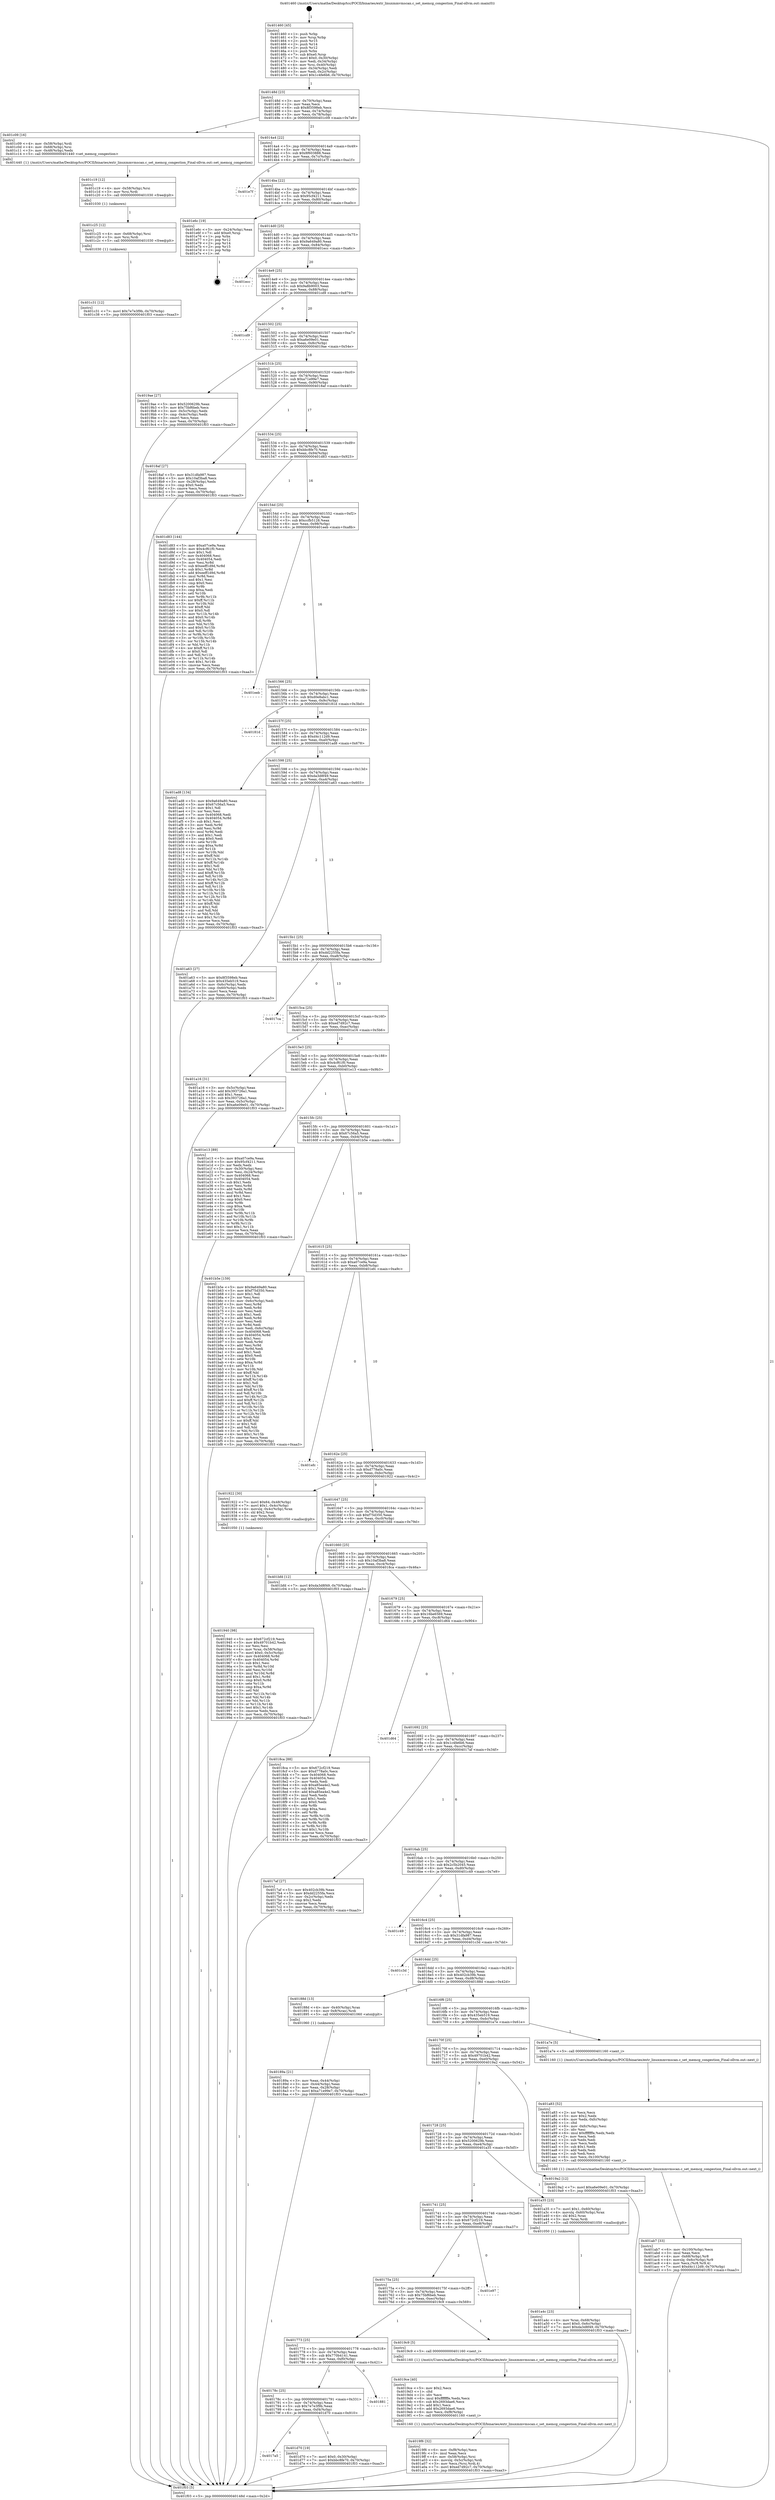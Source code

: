 digraph "0x401460" {
  label = "0x401460 (/mnt/c/Users/mathe/Desktop/tcc/POCII/binaries/extr_linuxmmvmscan.c_set_memcg_congestion_Final-ollvm.out::main(0))"
  labelloc = "t"
  node[shape=record]

  Entry [label="",width=0.3,height=0.3,shape=circle,fillcolor=black,style=filled]
  "0x40148d" [label="{
     0x40148d [23]\l
     | [instrs]\l
     &nbsp;&nbsp;0x40148d \<+3\>: mov -0x70(%rbp),%eax\l
     &nbsp;&nbsp;0x401490 \<+2\>: mov %eax,%ecx\l
     &nbsp;&nbsp;0x401492 \<+6\>: sub $0x8f3598eb,%ecx\l
     &nbsp;&nbsp;0x401498 \<+3\>: mov %eax,-0x74(%rbp)\l
     &nbsp;&nbsp;0x40149b \<+3\>: mov %ecx,-0x78(%rbp)\l
     &nbsp;&nbsp;0x40149e \<+6\>: je 0000000000401c09 \<main+0x7a9\>\l
  }"]
  "0x401c09" [label="{
     0x401c09 [16]\l
     | [instrs]\l
     &nbsp;&nbsp;0x401c09 \<+4\>: mov -0x58(%rbp),%rdi\l
     &nbsp;&nbsp;0x401c0d \<+4\>: mov -0x68(%rbp),%rsi\l
     &nbsp;&nbsp;0x401c11 \<+3\>: mov -0x48(%rbp),%edx\l
     &nbsp;&nbsp;0x401c14 \<+5\>: call 0000000000401440 \<set_memcg_congestion\>\l
     | [calls]\l
     &nbsp;&nbsp;0x401440 \{1\} (/mnt/c/Users/mathe/Desktop/tcc/POCII/binaries/extr_linuxmmvmscan.c_set_memcg_congestion_Final-ollvm.out::set_memcg_congestion)\l
  }"]
  "0x4014a4" [label="{
     0x4014a4 [22]\l
     | [instrs]\l
     &nbsp;&nbsp;0x4014a4 \<+5\>: jmp 00000000004014a9 \<main+0x49\>\l
     &nbsp;&nbsp;0x4014a9 \<+3\>: mov -0x74(%rbp),%eax\l
     &nbsp;&nbsp;0x4014ac \<+5\>: sub $0x8f603888,%eax\l
     &nbsp;&nbsp;0x4014b1 \<+3\>: mov %eax,-0x7c(%rbp)\l
     &nbsp;&nbsp;0x4014b4 \<+6\>: je 0000000000401e7f \<main+0xa1f\>\l
  }"]
  Exit [label="",width=0.3,height=0.3,shape=circle,fillcolor=black,style=filled,peripheries=2]
  "0x401e7f" [label="{
     0x401e7f\l
  }", style=dashed]
  "0x4014ba" [label="{
     0x4014ba [22]\l
     | [instrs]\l
     &nbsp;&nbsp;0x4014ba \<+5\>: jmp 00000000004014bf \<main+0x5f\>\l
     &nbsp;&nbsp;0x4014bf \<+3\>: mov -0x74(%rbp),%eax\l
     &nbsp;&nbsp;0x4014c2 \<+5\>: sub $0x95cf4211,%eax\l
     &nbsp;&nbsp;0x4014c7 \<+3\>: mov %eax,-0x80(%rbp)\l
     &nbsp;&nbsp;0x4014ca \<+6\>: je 0000000000401e6c \<main+0xa0c\>\l
  }"]
  "0x4017a5" [label="{
     0x4017a5\l
  }", style=dashed]
  "0x401e6c" [label="{
     0x401e6c [19]\l
     | [instrs]\l
     &nbsp;&nbsp;0x401e6c \<+3\>: mov -0x24(%rbp),%eax\l
     &nbsp;&nbsp;0x401e6f \<+7\>: add $0xe0,%rsp\l
     &nbsp;&nbsp;0x401e76 \<+1\>: pop %rbx\l
     &nbsp;&nbsp;0x401e77 \<+2\>: pop %r12\l
     &nbsp;&nbsp;0x401e79 \<+2\>: pop %r14\l
     &nbsp;&nbsp;0x401e7b \<+2\>: pop %r15\l
     &nbsp;&nbsp;0x401e7d \<+1\>: pop %rbp\l
     &nbsp;&nbsp;0x401e7e \<+1\>: ret\l
  }"]
  "0x4014d0" [label="{
     0x4014d0 [25]\l
     | [instrs]\l
     &nbsp;&nbsp;0x4014d0 \<+5\>: jmp 00000000004014d5 \<main+0x75\>\l
     &nbsp;&nbsp;0x4014d5 \<+3\>: mov -0x74(%rbp),%eax\l
     &nbsp;&nbsp;0x4014d8 \<+5\>: sub $0x9a649a80,%eax\l
     &nbsp;&nbsp;0x4014dd \<+6\>: mov %eax,-0x84(%rbp)\l
     &nbsp;&nbsp;0x4014e3 \<+6\>: je 0000000000401ecc \<main+0xa6c\>\l
  }"]
  "0x401d70" [label="{
     0x401d70 [19]\l
     | [instrs]\l
     &nbsp;&nbsp;0x401d70 \<+7\>: movl $0x0,-0x30(%rbp)\l
     &nbsp;&nbsp;0x401d77 \<+7\>: movl $0xbbc8fe70,-0x70(%rbp)\l
     &nbsp;&nbsp;0x401d7e \<+5\>: jmp 0000000000401f03 \<main+0xaa3\>\l
  }"]
  "0x401ecc" [label="{
     0x401ecc\l
  }", style=dashed]
  "0x4014e9" [label="{
     0x4014e9 [25]\l
     | [instrs]\l
     &nbsp;&nbsp;0x4014e9 \<+5\>: jmp 00000000004014ee \<main+0x8e\>\l
     &nbsp;&nbsp;0x4014ee \<+3\>: mov -0x74(%rbp),%eax\l
     &nbsp;&nbsp;0x4014f1 \<+5\>: sub $0x9a8b9003,%eax\l
     &nbsp;&nbsp;0x4014f6 \<+6\>: mov %eax,-0x88(%rbp)\l
     &nbsp;&nbsp;0x4014fc \<+6\>: je 0000000000401cd9 \<main+0x879\>\l
  }"]
  "0x40178c" [label="{
     0x40178c [25]\l
     | [instrs]\l
     &nbsp;&nbsp;0x40178c \<+5\>: jmp 0000000000401791 \<main+0x331\>\l
     &nbsp;&nbsp;0x401791 \<+3\>: mov -0x74(%rbp),%eax\l
     &nbsp;&nbsp;0x401794 \<+5\>: sub $0x7e7e3f9b,%eax\l
     &nbsp;&nbsp;0x401799 \<+6\>: mov %eax,-0xf4(%rbp)\l
     &nbsp;&nbsp;0x40179f \<+6\>: je 0000000000401d70 \<main+0x910\>\l
  }"]
  "0x401cd9" [label="{
     0x401cd9\l
  }", style=dashed]
  "0x401502" [label="{
     0x401502 [25]\l
     | [instrs]\l
     &nbsp;&nbsp;0x401502 \<+5\>: jmp 0000000000401507 \<main+0xa7\>\l
     &nbsp;&nbsp;0x401507 \<+3\>: mov -0x74(%rbp),%eax\l
     &nbsp;&nbsp;0x40150a \<+5\>: sub $0xa6e09e01,%eax\l
     &nbsp;&nbsp;0x40150f \<+6\>: mov %eax,-0x8c(%rbp)\l
     &nbsp;&nbsp;0x401515 \<+6\>: je 00000000004019ae \<main+0x54e\>\l
  }"]
  "0x401881" [label="{
     0x401881\l
  }", style=dashed]
  "0x4019ae" [label="{
     0x4019ae [27]\l
     | [instrs]\l
     &nbsp;&nbsp;0x4019ae \<+5\>: mov $0x5200629b,%eax\l
     &nbsp;&nbsp;0x4019b3 \<+5\>: mov $0x75bf6beb,%ecx\l
     &nbsp;&nbsp;0x4019b8 \<+3\>: mov -0x5c(%rbp),%edx\l
     &nbsp;&nbsp;0x4019bb \<+3\>: cmp -0x4c(%rbp),%edx\l
     &nbsp;&nbsp;0x4019be \<+3\>: cmovl %ecx,%eax\l
     &nbsp;&nbsp;0x4019c1 \<+3\>: mov %eax,-0x70(%rbp)\l
     &nbsp;&nbsp;0x4019c4 \<+5\>: jmp 0000000000401f03 \<main+0xaa3\>\l
  }"]
  "0x40151b" [label="{
     0x40151b [25]\l
     | [instrs]\l
     &nbsp;&nbsp;0x40151b \<+5\>: jmp 0000000000401520 \<main+0xc0\>\l
     &nbsp;&nbsp;0x401520 \<+3\>: mov -0x74(%rbp),%eax\l
     &nbsp;&nbsp;0x401523 \<+5\>: sub $0xa71e99e7,%eax\l
     &nbsp;&nbsp;0x401528 \<+6\>: mov %eax,-0x90(%rbp)\l
     &nbsp;&nbsp;0x40152e \<+6\>: je 00000000004018af \<main+0x44f\>\l
  }"]
  "0x401c31" [label="{
     0x401c31 [12]\l
     | [instrs]\l
     &nbsp;&nbsp;0x401c31 \<+7\>: movl $0x7e7e3f9b,-0x70(%rbp)\l
     &nbsp;&nbsp;0x401c38 \<+5\>: jmp 0000000000401f03 \<main+0xaa3\>\l
  }"]
  "0x4018af" [label="{
     0x4018af [27]\l
     | [instrs]\l
     &nbsp;&nbsp;0x4018af \<+5\>: mov $0x31dfa987,%eax\l
     &nbsp;&nbsp;0x4018b4 \<+5\>: mov $0x10af3ba8,%ecx\l
     &nbsp;&nbsp;0x4018b9 \<+3\>: mov -0x28(%rbp),%edx\l
     &nbsp;&nbsp;0x4018bc \<+3\>: cmp $0x0,%edx\l
     &nbsp;&nbsp;0x4018bf \<+3\>: cmove %ecx,%eax\l
     &nbsp;&nbsp;0x4018c2 \<+3\>: mov %eax,-0x70(%rbp)\l
     &nbsp;&nbsp;0x4018c5 \<+5\>: jmp 0000000000401f03 \<main+0xaa3\>\l
  }"]
  "0x401534" [label="{
     0x401534 [25]\l
     | [instrs]\l
     &nbsp;&nbsp;0x401534 \<+5\>: jmp 0000000000401539 \<main+0xd9\>\l
     &nbsp;&nbsp;0x401539 \<+3\>: mov -0x74(%rbp),%eax\l
     &nbsp;&nbsp;0x40153c \<+5\>: sub $0xbbc8fe70,%eax\l
     &nbsp;&nbsp;0x401541 \<+6\>: mov %eax,-0x94(%rbp)\l
     &nbsp;&nbsp;0x401547 \<+6\>: je 0000000000401d83 \<main+0x923\>\l
  }"]
  "0x401c25" [label="{
     0x401c25 [12]\l
     | [instrs]\l
     &nbsp;&nbsp;0x401c25 \<+4\>: mov -0x68(%rbp),%rsi\l
     &nbsp;&nbsp;0x401c29 \<+3\>: mov %rsi,%rdi\l
     &nbsp;&nbsp;0x401c2c \<+5\>: call 0000000000401030 \<free@plt\>\l
     | [calls]\l
     &nbsp;&nbsp;0x401030 \{1\} (unknown)\l
  }"]
  "0x401d83" [label="{
     0x401d83 [144]\l
     | [instrs]\l
     &nbsp;&nbsp;0x401d83 \<+5\>: mov $0xa07ce9a,%eax\l
     &nbsp;&nbsp;0x401d88 \<+5\>: mov $0x4cf61f0,%ecx\l
     &nbsp;&nbsp;0x401d8d \<+2\>: mov $0x1,%dl\l
     &nbsp;&nbsp;0x401d8f \<+7\>: mov 0x404068,%esi\l
     &nbsp;&nbsp;0x401d96 \<+7\>: mov 0x404054,%edi\l
     &nbsp;&nbsp;0x401d9d \<+3\>: mov %esi,%r8d\l
     &nbsp;&nbsp;0x401da0 \<+7\>: sub $0xeeff1d9d,%r8d\l
     &nbsp;&nbsp;0x401da7 \<+4\>: sub $0x1,%r8d\l
     &nbsp;&nbsp;0x401dab \<+7\>: add $0xeeff1d9d,%r8d\l
     &nbsp;&nbsp;0x401db2 \<+4\>: imul %r8d,%esi\l
     &nbsp;&nbsp;0x401db6 \<+3\>: and $0x1,%esi\l
     &nbsp;&nbsp;0x401db9 \<+3\>: cmp $0x0,%esi\l
     &nbsp;&nbsp;0x401dbc \<+4\>: sete %r9b\l
     &nbsp;&nbsp;0x401dc0 \<+3\>: cmp $0xa,%edi\l
     &nbsp;&nbsp;0x401dc3 \<+4\>: setl %r10b\l
     &nbsp;&nbsp;0x401dc7 \<+3\>: mov %r9b,%r11b\l
     &nbsp;&nbsp;0x401dca \<+4\>: xor $0xff,%r11b\l
     &nbsp;&nbsp;0x401dce \<+3\>: mov %r10b,%bl\l
     &nbsp;&nbsp;0x401dd1 \<+3\>: xor $0xff,%bl\l
     &nbsp;&nbsp;0x401dd4 \<+3\>: xor $0x0,%dl\l
     &nbsp;&nbsp;0x401dd7 \<+3\>: mov %r11b,%r14b\l
     &nbsp;&nbsp;0x401dda \<+4\>: and $0x0,%r14b\l
     &nbsp;&nbsp;0x401dde \<+3\>: and %dl,%r9b\l
     &nbsp;&nbsp;0x401de1 \<+3\>: mov %bl,%r15b\l
     &nbsp;&nbsp;0x401de4 \<+4\>: and $0x0,%r15b\l
     &nbsp;&nbsp;0x401de8 \<+3\>: and %dl,%r10b\l
     &nbsp;&nbsp;0x401deb \<+3\>: or %r9b,%r14b\l
     &nbsp;&nbsp;0x401dee \<+3\>: or %r10b,%r15b\l
     &nbsp;&nbsp;0x401df1 \<+3\>: xor %r15b,%r14b\l
     &nbsp;&nbsp;0x401df4 \<+3\>: or %bl,%r11b\l
     &nbsp;&nbsp;0x401df7 \<+4\>: xor $0xff,%r11b\l
     &nbsp;&nbsp;0x401dfb \<+3\>: or $0x0,%dl\l
     &nbsp;&nbsp;0x401dfe \<+3\>: and %dl,%r11b\l
     &nbsp;&nbsp;0x401e01 \<+3\>: or %r11b,%r14b\l
     &nbsp;&nbsp;0x401e04 \<+4\>: test $0x1,%r14b\l
     &nbsp;&nbsp;0x401e08 \<+3\>: cmovne %ecx,%eax\l
     &nbsp;&nbsp;0x401e0b \<+3\>: mov %eax,-0x70(%rbp)\l
     &nbsp;&nbsp;0x401e0e \<+5\>: jmp 0000000000401f03 \<main+0xaa3\>\l
  }"]
  "0x40154d" [label="{
     0x40154d [25]\l
     | [instrs]\l
     &nbsp;&nbsp;0x40154d \<+5\>: jmp 0000000000401552 \<main+0xf2\>\l
     &nbsp;&nbsp;0x401552 \<+3\>: mov -0x74(%rbp),%eax\l
     &nbsp;&nbsp;0x401555 \<+5\>: sub $0xccfb5128,%eax\l
     &nbsp;&nbsp;0x40155a \<+6\>: mov %eax,-0x98(%rbp)\l
     &nbsp;&nbsp;0x401560 \<+6\>: je 0000000000401eeb \<main+0xa8b\>\l
  }"]
  "0x401c19" [label="{
     0x401c19 [12]\l
     | [instrs]\l
     &nbsp;&nbsp;0x401c19 \<+4\>: mov -0x58(%rbp),%rsi\l
     &nbsp;&nbsp;0x401c1d \<+3\>: mov %rsi,%rdi\l
     &nbsp;&nbsp;0x401c20 \<+5\>: call 0000000000401030 \<free@plt\>\l
     | [calls]\l
     &nbsp;&nbsp;0x401030 \{1\} (unknown)\l
  }"]
  "0x401eeb" [label="{
     0x401eeb\l
  }", style=dashed]
  "0x401566" [label="{
     0x401566 [25]\l
     | [instrs]\l
     &nbsp;&nbsp;0x401566 \<+5\>: jmp 000000000040156b \<main+0x10b\>\l
     &nbsp;&nbsp;0x40156b \<+3\>: mov -0x74(%rbp),%eax\l
     &nbsp;&nbsp;0x40156e \<+5\>: sub $0xd0e8abc1,%eax\l
     &nbsp;&nbsp;0x401573 \<+6\>: mov %eax,-0x9c(%rbp)\l
     &nbsp;&nbsp;0x401579 \<+6\>: je 000000000040181d \<main+0x3bd\>\l
  }"]
  "0x401ab7" [label="{
     0x401ab7 [33]\l
     | [instrs]\l
     &nbsp;&nbsp;0x401ab7 \<+6\>: mov -0x100(%rbp),%ecx\l
     &nbsp;&nbsp;0x401abd \<+3\>: imul %eax,%ecx\l
     &nbsp;&nbsp;0x401ac0 \<+4\>: mov -0x68(%rbp),%r8\l
     &nbsp;&nbsp;0x401ac4 \<+4\>: movslq -0x6c(%rbp),%r9\l
     &nbsp;&nbsp;0x401ac8 \<+4\>: mov %ecx,(%r8,%r9,4)\l
     &nbsp;&nbsp;0x401acc \<+7\>: movl $0xd4c112d9,-0x70(%rbp)\l
     &nbsp;&nbsp;0x401ad3 \<+5\>: jmp 0000000000401f03 \<main+0xaa3\>\l
  }"]
  "0x40181d" [label="{
     0x40181d\l
  }", style=dashed]
  "0x40157f" [label="{
     0x40157f [25]\l
     | [instrs]\l
     &nbsp;&nbsp;0x40157f \<+5\>: jmp 0000000000401584 \<main+0x124\>\l
     &nbsp;&nbsp;0x401584 \<+3\>: mov -0x74(%rbp),%eax\l
     &nbsp;&nbsp;0x401587 \<+5\>: sub $0xd4c112d9,%eax\l
     &nbsp;&nbsp;0x40158c \<+6\>: mov %eax,-0xa0(%rbp)\l
     &nbsp;&nbsp;0x401592 \<+6\>: je 0000000000401ad8 \<main+0x678\>\l
  }"]
  "0x401a83" [label="{
     0x401a83 [52]\l
     | [instrs]\l
     &nbsp;&nbsp;0x401a83 \<+2\>: xor %ecx,%ecx\l
     &nbsp;&nbsp;0x401a85 \<+5\>: mov $0x2,%edx\l
     &nbsp;&nbsp;0x401a8a \<+6\>: mov %edx,-0xfc(%rbp)\l
     &nbsp;&nbsp;0x401a90 \<+1\>: cltd\l
     &nbsp;&nbsp;0x401a91 \<+6\>: mov -0xfc(%rbp),%esi\l
     &nbsp;&nbsp;0x401a97 \<+2\>: idiv %esi\l
     &nbsp;&nbsp;0x401a99 \<+6\>: imul $0xfffffffe,%edx,%edx\l
     &nbsp;&nbsp;0x401a9f \<+2\>: mov %ecx,%edi\l
     &nbsp;&nbsp;0x401aa1 \<+2\>: sub %edx,%edi\l
     &nbsp;&nbsp;0x401aa3 \<+2\>: mov %ecx,%edx\l
     &nbsp;&nbsp;0x401aa5 \<+3\>: sub $0x1,%edx\l
     &nbsp;&nbsp;0x401aa8 \<+2\>: add %edx,%edi\l
     &nbsp;&nbsp;0x401aaa \<+2\>: sub %edi,%ecx\l
     &nbsp;&nbsp;0x401aac \<+6\>: mov %ecx,-0x100(%rbp)\l
     &nbsp;&nbsp;0x401ab2 \<+5\>: call 0000000000401160 \<next_i\>\l
     | [calls]\l
     &nbsp;&nbsp;0x401160 \{1\} (/mnt/c/Users/mathe/Desktop/tcc/POCII/binaries/extr_linuxmmvmscan.c_set_memcg_congestion_Final-ollvm.out::next_i)\l
  }"]
  "0x401ad8" [label="{
     0x401ad8 [134]\l
     | [instrs]\l
     &nbsp;&nbsp;0x401ad8 \<+5\>: mov $0x9a649a80,%eax\l
     &nbsp;&nbsp;0x401add \<+5\>: mov $0x67c56a5,%ecx\l
     &nbsp;&nbsp;0x401ae2 \<+2\>: mov $0x1,%dl\l
     &nbsp;&nbsp;0x401ae4 \<+2\>: xor %esi,%esi\l
     &nbsp;&nbsp;0x401ae6 \<+7\>: mov 0x404068,%edi\l
     &nbsp;&nbsp;0x401aed \<+8\>: mov 0x404054,%r8d\l
     &nbsp;&nbsp;0x401af5 \<+3\>: sub $0x1,%esi\l
     &nbsp;&nbsp;0x401af8 \<+3\>: mov %edi,%r9d\l
     &nbsp;&nbsp;0x401afb \<+3\>: add %esi,%r9d\l
     &nbsp;&nbsp;0x401afe \<+4\>: imul %r9d,%edi\l
     &nbsp;&nbsp;0x401b02 \<+3\>: and $0x1,%edi\l
     &nbsp;&nbsp;0x401b05 \<+3\>: cmp $0x0,%edi\l
     &nbsp;&nbsp;0x401b08 \<+4\>: sete %r10b\l
     &nbsp;&nbsp;0x401b0c \<+4\>: cmp $0xa,%r8d\l
     &nbsp;&nbsp;0x401b10 \<+4\>: setl %r11b\l
     &nbsp;&nbsp;0x401b14 \<+3\>: mov %r10b,%bl\l
     &nbsp;&nbsp;0x401b17 \<+3\>: xor $0xff,%bl\l
     &nbsp;&nbsp;0x401b1a \<+3\>: mov %r11b,%r14b\l
     &nbsp;&nbsp;0x401b1d \<+4\>: xor $0xff,%r14b\l
     &nbsp;&nbsp;0x401b21 \<+3\>: xor $0x1,%dl\l
     &nbsp;&nbsp;0x401b24 \<+3\>: mov %bl,%r15b\l
     &nbsp;&nbsp;0x401b27 \<+4\>: and $0xff,%r15b\l
     &nbsp;&nbsp;0x401b2b \<+3\>: and %dl,%r10b\l
     &nbsp;&nbsp;0x401b2e \<+3\>: mov %r14b,%r12b\l
     &nbsp;&nbsp;0x401b31 \<+4\>: and $0xff,%r12b\l
     &nbsp;&nbsp;0x401b35 \<+3\>: and %dl,%r11b\l
     &nbsp;&nbsp;0x401b38 \<+3\>: or %r10b,%r15b\l
     &nbsp;&nbsp;0x401b3b \<+3\>: or %r11b,%r12b\l
     &nbsp;&nbsp;0x401b3e \<+3\>: xor %r12b,%r15b\l
     &nbsp;&nbsp;0x401b41 \<+3\>: or %r14b,%bl\l
     &nbsp;&nbsp;0x401b44 \<+3\>: xor $0xff,%bl\l
     &nbsp;&nbsp;0x401b47 \<+3\>: or $0x1,%dl\l
     &nbsp;&nbsp;0x401b4a \<+2\>: and %dl,%bl\l
     &nbsp;&nbsp;0x401b4c \<+3\>: or %bl,%r15b\l
     &nbsp;&nbsp;0x401b4f \<+4\>: test $0x1,%r15b\l
     &nbsp;&nbsp;0x401b53 \<+3\>: cmovne %ecx,%eax\l
     &nbsp;&nbsp;0x401b56 \<+3\>: mov %eax,-0x70(%rbp)\l
     &nbsp;&nbsp;0x401b59 \<+5\>: jmp 0000000000401f03 \<main+0xaa3\>\l
  }"]
  "0x401598" [label="{
     0x401598 [25]\l
     | [instrs]\l
     &nbsp;&nbsp;0x401598 \<+5\>: jmp 000000000040159d \<main+0x13d\>\l
     &nbsp;&nbsp;0x40159d \<+3\>: mov -0x74(%rbp),%eax\l
     &nbsp;&nbsp;0x4015a0 \<+5\>: sub $0xda3d8f49,%eax\l
     &nbsp;&nbsp;0x4015a5 \<+6\>: mov %eax,-0xa4(%rbp)\l
     &nbsp;&nbsp;0x4015ab \<+6\>: je 0000000000401a63 \<main+0x603\>\l
  }"]
  "0x401a4c" [label="{
     0x401a4c [23]\l
     | [instrs]\l
     &nbsp;&nbsp;0x401a4c \<+4\>: mov %rax,-0x68(%rbp)\l
     &nbsp;&nbsp;0x401a50 \<+7\>: movl $0x0,-0x6c(%rbp)\l
     &nbsp;&nbsp;0x401a57 \<+7\>: movl $0xda3d8f49,-0x70(%rbp)\l
     &nbsp;&nbsp;0x401a5e \<+5\>: jmp 0000000000401f03 \<main+0xaa3\>\l
  }"]
  "0x401a63" [label="{
     0x401a63 [27]\l
     | [instrs]\l
     &nbsp;&nbsp;0x401a63 \<+5\>: mov $0x8f3598eb,%eax\l
     &nbsp;&nbsp;0x401a68 \<+5\>: mov $0x435eb519,%ecx\l
     &nbsp;&nbsp;0x401a6d \<+3\>: mov -0x6c(%rbp),%edx\l
     &nbsp;&nbsp;0x401a70 \<+3\>: cmp -0x60(%rbp),%edx\l
     &nbsp;&nbsp;0x401a73 \<+3\>: cmovl %ecx,%eax\l
     &nbsp;&nbsp;0x401a76 \<+3\>: mov %eax,-0x70(%rbp)\l
     &nbsp;&nbsp;0x401a79 \<+5\>: jmp 0000000000401f03 \<main+0xaa3\>\l
  }"]
  "0x4015b1" [label="{
     0x4015b1 [25]\l
     | [instrs]\l
     &nbsp;&nbsp;0x4015b1 \<+5\>: jmp 00000000004015b6 \<main+0x156\>\l
     &nbsp;&nbsp;0x4015b6 \<+3\>: mov -0x74(%rbp),%eax\l
     &nbsp;&nbsp;0x4015b9 \<+5\>: sub $0xdd2255fa,%eax\l
     &nbsp;&nbsp;0x4015be \<+6\>: mov %eax,-0xa8(%rbp)\l
     &nbsp;&nbsp;0x4015c4 \<+6\>: je 00000000004017ca \<main+0x36a\>\l
  }"]
  "0x4019f6" [label="{
     0x4019f6 [32]\l
     | [instrs]\l
     &nbsp;&nbsp;0x4019f6 \<+6\>: mov -0xf8(%rbp),%ecx\l
     &nbsp;&nbsp;0x4019fc \<+3\>: imul %eax,%ecx\l
     &nbsp;&nbsp;0x4019ff \<+4\>: mov -0x58(%rbp),%rsi\l
     &nbsp;&nbsp;0x401a03 \<+4\>: movslq -0x5c(%rbp),%rdi\l
     &nbsp;&nbsp;0x401a07 \<+3\>: mov %ecx,(%rsi,%rdi,4)\l
     &nbsp;&nbsp;0x401a0a \<+7\>: movl $0xed7d92c7,-0x70(%rbp)\l
     &nbsp;&nbsp;0x401a11 \<+5\>: jmp 0000000000401f03 \<main+0xaa3\>\l
  }"]
  "0x4017ca" [label="{
     0x4017ca\l
  }", style=dashed]
  "0x4015ca" [label="{
     0x4015ca [25]\l
     | [instrs]\l
     &nbsp;&nbsp;0x4015ca \<+5\>: jmp 00000000004015cf \<main+0x16f\>\l
     &nbsp;&nbsp;0x4015cf \<+3\>: mov -0x74(%rbp),%eax\l
     &nbsp;&nbsp;0x4015d2 \<+5\>: sub $0xed7d92c7,%eax\l
     &nbsp;&nbsp;0x4015d7 \<+6\>: mov %eax,-0xac(%rbp)\l
     &nbsp;&nbsp;0x4015dd \<+6\>: je 0000000000401a16 \<main+0x5b6\>\l
  }"]
  "0x4019ce" [label="{
     0x4019ce [40]\l
     | [instrs]\l
     &nbsp;&nbsp;0x4019ce \<+5\>: mov $0x2,%ecx\l
     &nbsp;&nbsp;0x4019d3 \<+1\>: cltd\l
     &nbsp;&nbsp;0x4019d4 \<+2\>: idiv %ecx\l
     &nbsp;&nbsp;0x4019d6 \<+6\>: imul $0xfffffffe,%edx,%ecx\l
     &nbsp;&nbsp;0x4019dc \<+6\>: sub $0x2693dae6,%ecx\l
     &nbsp;&nbsp;0x4019e2 \<+3\>: add $0x1,%ecx\l
     &nbsp;&nbsp;0x4019e5 \<+6\>: add $0x2693dae6,%ecx\l
     &nbsp;&nbsp;0x4019eb \<+6\>: mov %ecx,-0xf8(%rbp)\l
     &nbsp;&nbsp;0x4019f1 \<+5\>: call 0000000000401160 \<next_i\>\l
     | [calls]\l
     &nbsp;&nbsp;0x401160 \{1\} (/mnt/c/Users/mathe/Desktop/tcc/POCII/binaries/extr_linuxmmvmscan.c_set_memcg_congestion_Final-ollvm.out::next_i)\l
  }"]
  "0x401a16" [label="{
     0x401a16 [31]\l
     | [instrs]\l
     &nbsp;&nbsp;0x401a16 \<+3\>: mov -0x5c(%rbp),%eax\l
     &nbsp;&nbsp;0x401a19 \<+5\>: add $0x393726a1,%eax\l
     &nbsp;&nbsp;0x401a1e \<+3\>: add $0x1,%eax\l
     &nbsp;&nbsp;0x401a21 \<+5\>: sub $0x393726a1,%eax\l
     &nbsp;&nbsp;0x401a26 \<+3\>: mov %eax,-0x5c(%rbp)\l
     &nbsp;&nbsp;0x401a29 \<+7\>: movl $0xa6e09e01,-0x70(%rbp)\l
     &nbsp;&nbsp;0x401a30 \<+5\>: jmp 0000000000401f03 \<main+0xaa3\>\l
  }"]
  "0x4015e3" [label="{
     0x4015e3 [25]\l
     | [instrs]\l
     &nbsp;&nbsp;0x4015e3 \<+5\>: jmp 00000000004015e8 \<main+0x188\>\l
     &nbsp;&nbsp;0x4015e8 \<+3\>: mov -0x74(%rbp),%eax\l
     &nbsp;&nbsp;0x4015eb \<+5\>: sub $0x4cf61f0,%eax\l
     &nbsp;&nbsp;0x4015f0 \<+6\>: mov %eax,-0xb0(%rbp)\l
     &nbsp;&nbsp;0x4015f6 \<+6\>: je 0000000000401e13 \<main+0x9b3\>\l
  }"]
  "0x401773" [label="{
     0x401773 [25]\l
     | [instrs]\l
     &nbsp;&nbsp;0x401773 \<+5\>: jmp 0000000000401778 \<main+0x318\>\l
     &nbsp;&nbsp;0x401778 \<+3\>: mov -0x74(%rbp),%eax\l
     &nbsp;&nbsp;0x40177b \<+5\>: sub $0x770b4141,%eax\l
     &nbsp;&nbsp;0x401780 \<+6\>: mov %eax,-0xf0(%rbp)\l
     &nbsp;&nbsp;0x401786 \<+6\>: je 0000000000401881 \<main+0x421\>\l
  }"]
  "0x401e13" [label="{
     0x401e13 [89]\l
     | [instrs]\l
     &nbsp;&nbsp;0x401e13 \<+5\>: mov $0xa07ce9a,%eax\l
     &nbsp;&nbsp;0x401e18 \<+5\>: mov $0x95cf4211,%ecx\l
     &nbsp;&nbsp;0x401e1d \<+2\>: xor %edx,%edx\l
     &nbsp;&nbsp;0x401e1f \<+3\>: mov -0x30(%rbp),%esi\l
     &nbsp;&nbsp;0x401e22 \<+3\>: mov %esi,-0x24(%rbp)\l
     &nbsp;&nbsp;0x401e25 \<+7\>: mov 0x404068,%esi\l
     &nbsp;&nbsp;0x401e2c \<+7\>: mov 0x404054,%edi\l
     &nbsp;&nbsp;0x401e33 \<+3\>: sub $0x1,%edx\l
     &nbsp;&nbsp;0x401e36 \<+3\>: mov %esi,%r8d\l
     &nbsp;&nbsp;0x401e39 \<+3\>: add %edx,%r8d\l
     &nbsp;&nbsp;0x401e3c \<+4\>: imul %r8d,%esi\l
     &nbsp;&nbsp;0x401e40 \<+3\>: and $0x1,%esi\l
     &nbsp;&nbsp;0x401e43 \<+3\>: cmp $0x0,%esi\l
     &nbsp;&nbsp;0x401e46 \<+4\>: sete %r9b\l
     &nbsp;&nbsp;0x401e4a \<+3\>: cmp $0xa,%edi\l
     &nbsp;&nbsp;0x401e4d \<+4\>: setl %r10b\l
     &nbsp;&nbsp;0x401e51 \<+3\>: mov %r9b,%r11b\l
     &nbsp;&nbsp;0x401e54 \<+3\>: and %r10b,%r11b\l
     &nbsp;&nbsp;0x401e57 \<+3\>: xor %r10b,%r9b\l
     &nbsp;&nbsp;0x401e5a \<+3\>: or %r9b,%r11b\l
     &nbsp;&nbsp;0x401e5d \<+4\>: test $0x1,%r11b\l
     &nbsp;&nbsp;0x401e61 \<+3\>: cmovne %ecx,%eax\l
     &nbsp;&nbsp;0x401e64 \<+3\>: mov %eax,-0x70(%rbp)\l
     &nbsp;&nbsp;0x401e67 \<+5\>: jmp 0000000000401f03 \<main+0xaa3\>\l
  }"]
  "0x4015fc" [label="{
     0x4015fc [25]\l
     | [instrs]\l
     &nbsp;&nbsp;0x4015fc \<+5\>: jmp 0000000000401601 \<main+0x1a1\>\l
     &nbsp;&nbsp;0x401601 \<+3\>: mov -0x74(%rbp),%eax\l
     &nbsp;&nbsp;0x401604 \<+5\>: sub $0x67c56a5,%eax\l
     &nbsp;&nbsp;0x401609 \<+6\>: mov %eax,-0xb4(%rbp)\l
     &nbsp;&nbsp;0x40160f \<+6\>: je 0000000000401b5e \<main+0x6fe\>\l
  }"]
  "0x4019c9" [label="{
     0x4019c9 [5]\l
     | [instrs]\l
     &nbsp;&nbsp;0x4019c9 \<+5\>: call 0000000000401160 \<next_i\>\l
     | [calls]\l
     &nbsp;&nbsp;0x401160 \{1\} (/mnt/c/Users/mathe/Desktop/tcc/POCII/binaries/extr_linuxmmvmscan.c_set_memcg_congestion_Final-ollvm.out::next_i)\l
  }"]
  "0x401b5e" [label="{
     0x401b5e [159]\l
     | [instrs]\l
     &nbsp;&nbsp;0x401b5e \<+5\>: mov $0x9a649a80,%eax\l
     &nbsp;&nbsp;0x401b63 \<+5\>: mov $0xf75d350,%ecx\l
     &nbsp;&nbsp;0x401b68 \<+2\>: mov $0x1,%dl\l
     &nbsp;&nbsp;0x401b6a \<+2\>: xor %esi,%esi\l
     &nbsp;&nbsp;0x401b6c \<+3\>: mov -0x6c(%rbp),%edi\l
     &nbsp;&nbsp;0x401b6f \<+3\>: mov %esi,%r8d\l
     &nbsp;&nbsp;0x401b72 \<+3\>: sub %edi,%r8d\l
     &nbsp;&nbsp;0x401b75 \<+2\>: mov %esi,%edi\l
     &nbsp;&nbsp;0x401b77 \<+3\>: sub $0x1,%edi\l
     &nbsp;&nbsp;0x401b7a \<+3\>: add %edi,%r8d\l
     &nbsp;&nbsp;0x401b7d \<+2\>: mov %esi,%edi\l
     &nbsp;&nbsp;0x401b7f \<+3\>: sub %r8d,%edi\l
     &nbsp;&nbsp;0x401b82 \<+3\>: mov %edi,-0x6c(%rbp)\l
     &nbsp;&nbsp;0x401b85 \<+7\>: mov 0x404068,%edi\l
     &nbsp;&nbsp;0x401b8c \<+8\>: mov 0x404054,%r8d\l
     &nbsp;&nbsp;0x401b94 \<+3\>: sub $0x1,%esi\l
     &nbsp;&nbsp;0x401b97 \<+3\>: mov %edi,%r9d\l
     &nbsp;&nbsp;0x401b9a \<+3\>: add %esi,%r9d\l
     &nbsp;&nbsp;0x401b9d \<+4\>: imul %r9d,%edi\l
     &nbsp;&nbsp;0x401ba1 \<+3\>: and $0x1,%edi\l
     &nbsp;&nbsp;0x401ba4 \<+3\>: cmp $0x0,%edi\l
     &nbsp;&nbsp;0x401ba7 \<+4\>: sete %r10b\l
     &nbsp;&nbsp;0x401bab \<+4\>: cmp $0xa,%r8d\l
     &nbsp;&nbsp;0x401baf \<+4\>: setl %r11b\l
     &nbsp;&nbsp;0x401bb3 \<+3\>: mov %r10b,%bl\l
     &nbsp;&nbsp;0x401bb6 \<+3\>: xor $0xff,%bl\l
     &nbsp;&nbsp;0x401bb9 \<+3\>: mov %r11b,%r14b\l
     &nbsp;&nbsp;0x401bbc \<+4\>: xor $0xff,%r14b\l
     &nbsp;&nbsp;0x401bc0 \<+3\>: xor $0x1,%dl\l
     &nbsp;&nbsp;0x401bc3 \<+3\>: mov %bl,%r15b\l
     &nbsp;&nbsp;0x401bc6 \<+4\>: and $0xff,%r15b\l
     &nbsp;&nbsp;0x401bca \<+3\>: and %dl,%r10b\l
     &nbsp;&nbsp;0x401bcd \<+3\>: mov %r14b,%r12b\l
     &nbsp;&nbsp;0x401bd0 \<+4\>: and $0xff,%r12b\l
     &nbsp;&nbsp;0x401bd4 \<+3\>: and %dl,%r11b\l
     &nbsp;&nbsp;0x401bd7 \<+3\>: or %r10b,%r15b\l
     &nbsp;&nbsp;0x401bda \<+3\>: or %r11b,%r12b\l
     &nbsp;&nbsp;0x401bdd \<+3\>: xor %r12b,%r15b\l
     &nbsp;&nbsp;0x401be0 \<+3\>: or %r14b,%bl\l
     &nbsp;&nbsp;0x401be3 \<+3\>: xor $0xff,%bl\l
     &nbsp;&nbsp;0x401be6 \<+3\>: or $0x1,%dl\l
     &nbsp;&nbsp;0x401be9 \<+2\>: and %dl,%bl\l
     &nbsp;&nbsp;0x401beb \<+3\>: or %bl,%r15b\l
     &nbsp;&nbsp;0x401bee \<+4\>: test $0x1,%r15b\l
     &nbsp;&nbsp;0x401bf2 \<+3\>: cmovne %ecx,%eax\l
     &nbsp;&nbsp;0x401bf5 \<+3\>: mov %eax,-0x70(%rbp)\l
     &nbsp;&nbsp;0x401bf8 \<+5\>: jmp 0000000000401f03 \<main+0xaa3\>\l
  }"]
  "0x401615" [label="{
     0x401615 [25]\l
     | [instrs]\l
     &nbsp;&nbsp;0x401615 \<+5\>: jmp 000000000040161a \<main+0x1ba\>\l
     &nbsp;&nbsp;0x40161a \<+3\>: mov -0x74(%rbp),%eax\l
     &nbsp;&nbsp;0x40161d \<+5\>: sub $0xa07ce9a,%eax\l
     &nbsp;&nbsp;0x401622 \<+6\>: mov %eax,-0xb8(%rbp)\l
     &nbsp;&nbsp;0x401628 \<+6\>: je 0000000000401efc \<main+0xa9c\>\l
  }"]
  "0x40175a" [label="{
     0x40175a [25]\l
     | [instrs]\l
     &nbsp;&nbsp;0x40175a \<+5\>: jmp 000000000040175f \<main+0x2ff\>\l
     &nbsp;&nbsp;0x40175f \<+3\>: mov -0x74(%rbp),%eax\l
     &nbsp;&nbsp;0x401762 \<+5\>: sub $0x75bf6beb,%eax\l
     &nbsp;&nbsp;0x401767 \<+6\>: mov %eax,-0xec(%rbp)\l
     &nbsp;&nbsp;0x40176d \<+6\>: je 00000000004019c9 \<main+0x569\>\l
  }"]
  "0x401efc" [label="{
     0x401efc\l
  }", style=dashed]
  "0x40162e" [label="{
     0x40162e [25]\l
     | [instrs]\l
     &nbsp;&nbsp;0x40162e \<+5\>: jmp 0000000000401633 \<main+0x1d3\>\l
     &nbsp;&nbsp;0x401633 \<+3\>: mov -0x74(%rbp),%eax\l
     &nbsp;&nbsp;0x401636 \<+5\>: sub $0xd778a0c,%eax\l
     &nbsp;&nbsp;0x40163b \<+6\>: mov %eax,-0xbc(%rbp)\l
     &nbsp;&nbsp;0x401641 \<+6\>: je 0000000000401922 \<main+0x4c2\>\l
  }"]
  "0x401e97" [label="{
     0x401e97\l
  }", style=dashed]
  "0x401922" [label="{
     0x401922 [30]\l
     | [instrs]\l
     &nbsp;&nbsp;0x401922 \<+7\>: movl $0x64,-0x48(%rbp)\l
     &nbsp;&nbsp;0x401929 \<+7\>: movl $0x1,-0x4c(%rbp)\l
     &nbsp;&nbsp;0x401930 \<+4\>: movslq -0x4c(%rbp),%rax\l
     &nbsp;&nbsp;0x401934 \<+4\>: shl $0x2,%rax\l
     &nbsp;&nbsp;0x401938 \<+3\>: mov %rax,%rdi\l
     &nbsp;&nbsp;0x40193b \<+5\>: call 0000000000401050 \<malloc@plt\>\l
     | [calls]\l
     &nbsp;&nbsp;0x401050 \{1\} (unknown)\l
  }"]
  "0x401647" [label="{
     0x401647 [25]\l
     | [instrs]\l
     &nbsp;&nbsp;0x401647 \<+5\>: jmp 000000000040164c \<main+0x1ec\>\l
     &nbsp;&nbsp;0x40164c \<+3\>: mov -0x74(%rbp),%eax\l
     &nbsp;&nbsp;0x40164f \<+5\>: sub $0xf75d350,%eax\l
     &nbsp;&nbsp;0x401654 \<+6\>: mov %eax,-0xc0(%rbp)\l
     &nbsp;&nbsp;0x40165a \<+6\>: je 0000000000401bfd \<main+0x79d\>\l
  }"]
  "0x401741" [label="{
     0x401741 [25]\l
     | [instrs]\l
     &nbsp;&nbsp;0x401741 \<+5\>: jmp 0000000000401746 \<main+0x2e6\>\l
     &nbsp;&nbsp;0x401746 \<+3\>: mov -0x74(%rbp),%eax\l
     &nbsp;&nbsp;0x401749 \<+5\>: sub $0x672cf219,%eax\l
     &nbsp;&nbsp;0x40174e \<+6\>: mov %eax,-0xe8(%rbp)\l
     &nbsp;&nbsp;0x401754 \<+6\>: je 0000000000401e97 \<main+0xa37\>\l
  }"]
  "0x401bfd" [label="{
     0x401bfd [12]\l
     | [instrs]\l
     &nbsp;&nbsp;0x401bfd \<+7\>: movl $0xda3d8f49,-0x70(%rbp)\l
     &nbsp;&nbsp;0x401c04 \<+5\>: jmp 0000000000401f03 \<main+0xaa3\>\l
  }"]
  "0x401660" [label="{
     0x401660 [25]\l
     | [instrs]\l
     &nbsp;&nbsp;0x401660 \<+5\>: jmp 0000000000401665 \<main+0x205\>\l
     &nbsp;&nbsp;0x401665 \<+3\>: mov -0x74(%rbp),%eax\l
     &nbsp;&nbsp;0x401668 \<+5\>: sub $0x10af3ba8,%eax\l
     &nbsp;&nbsp;0x40166d \<+6\>: mov %eax,-0xc4(%rbp)\l
     &nbsp;&nbsp;0x401673 \<+6\>: je 00000000004018ca \<main+0x46a\>\l
  }"]
  "0x401a35" [label="{
     0x401a35 [23]\l
     | [instrs]\l
     &nbsp;&nbsp;0x401a35 \<+7\>: movl $0x1,-0x60(%rbp)\l
     &nbsp;&nbsp;0x401a3c \<+4\>: movslq -0x60(%rbp),%rax\l
     &nbsp;&nbsp;0x401a40 \<+4\>: shl $0x2,%rax\l
     &nbsp;&nbsp;0x401a44 \<+3\>: mov %rax,%rdi\l
     &nbsp;&nbsp;0x401a47 \<+5\>: call 0000000000401050 \<malloc@plt\>\l
     | [calls]\l
     &nbsp;&nbsp;0x401050 \{1\} (unknown)\l
  }"]
  "0x4018ca" [label="{
     0x4018ca [88]\l
     | [instrs]\l
     &nbsp;&nbsp;0x4018ca \<+5\>: mov $0x672cf219,%eax\l
     &nbsp;&nbsp;0x4018cf \<+5\>: mov $0xd778a0c,%ecx\l
     &nbsp;&nbsp;0x4018d4 \<+7\>: mov 0x404068,%edx\l
     &nbsp;&nbsp;0x4018db \<+7\>: mov 0x404054,%esi\l
     &nbsp;&nbsp;0x4018e2 \<+2\>: mov %edx,%edi\l
     &nbsp;&nbsp;0x4018e4 \<+6\>: sub $0xa85ea4e2,%edi\l
     &nbsp;&nbsp;0x4018ea \<+3\>: sub $0x1,%edi\l
     &nbsp;&nbsp;0x4018ed \<+6\>: add $0xa85ea4e2,%edi\l
     &nbsp;&nbsp;0x4018f3 \<+3\>: imul %edi,%edx\l
     &nbsp;&nbsp;0x4018f6 \<+3\>: and $0x1,%edx\l
     &nbsp;&nbsp;0x4018f9 \<+3\>: cmp $0x0,%edx\l
     &nbsp;&nbsp;0x4018fc \<+4\>: sete %r8b\l
     &nbsp;&nbsp;0x401900 \<+3\>: cmp $0xa,%esi\l
     &nbsp;&nbsp;0x401903 \<+4\>: setl %r9b\l
     &nbsp;&nbsp;0x401907 \<+3\>: mov %r8b,%r10b\l
     &nbsp;&nbsp;0x40190a \<+3\>: and %r9b,%r10b\l
     &nbsp;&nbsp;0x40190d \<+3\>: xor %r9b,%r8b\l
     &nbsp;&nbsp;0x401910 \<+3\>: or %r8b,%r10b\l
     &nbsp;&nbsp;0x401913 \<+4\>: test $0x1,%r10b\l
     &nbsp;&nbsp;0x401917 \<+3\>: cmovne %ecx,%eax\l
     &nbsp;&nbsp;0x40191a \<+3\>: mov %eax,-0x70(%rbp)\l
     &nbsp;&nbsp;0x40191d \<+5\>: jmp 0000000000401f03 \<main+0xaa3\>\l
  }"]
  "0x401679" [label="{
     0x401679 [25]\l
     | [instrs]\l
     &nbsp;&nbsp;0x401679 \<+5\>: jmp 000000000040167e \<main+0x21e\>\l
     &nbsp;&nbsp;0x40167e \<+3\>: mov -0x74(%rbp),%eax\l
     &nbsp;&nbsp;0x401681 \<+5\>: sub $0x16be6569,%eax\l
     &nbsp;&nbsp;0x401686 \<+6\>: mov %eax,-0xc8(%rbp)\l
     &nbsp;&nbsp;0x40168c \<+6\>: je 0000000000401d64 \<main+0x904\>\l
  }"]
  "0x401728" [label="{
     0x401728 [25]\l
     | [instrs]\l
     &nbsp;&nbsp;0x401728 \<+5\>: jmp 000000000040172d \<main+0x2cd\>\l
     &nbsp;&nbsp;0x40172d \<+3\>: mov -0x74(%rbp),%eax\l
     &nbsp;&nbsp;0x401730 \<+5\>: sub $0x5200629b,%eax\l
     &nbsp;&nbsp;0x401735 \<+6\>: mov %eax,-0xe4(%rbp)\l
     &nbsp;&nbsp;0x40173b \<+6\>: je 0000000000401a35 \<main+0x5d5\>\l
  }"]
  "0x401d64" [label="{
     0x401d64\l
  }", style=dashed]
  "0x401692" [label="{
     0x401692 [25]\l
     | [instrs]\l
     &nbsp;&nbsp;0x401692 \<+5\>: jmp 0000000000401697 \<main+0x237\>\l
     &nbsp;&nbsp;0x401697 \<+3\>: mov -0x74(%rbp),%eax\l
     &nbsp;&nbsp;0x40169a \<+5\>: sub $0x1c4fe6b6,%eax\l
     &nbsp;&nbsp;0x40169f \<+6\>: mov %eax,-0xcc(%rbp)\l
     &nbsp;&nbsp;0x4016a5 \<+6\>: je 00000000004017af \<main+0x34f\>\l
  }"]
  "0x4019a2" [label="{
     0x4019a2 [12]\l
     | [instrs]\l
     &nbsp;&nbsp;0x4019a2 \<+7\>: movl $0xa6e09e01,-0x70(%rbp)\l
     &nbsp;&nbsp;0x4019a9 \<+5\>: jmp 0000000000401f03 \<main+0xaa3\>\l
  }"]
  "0x4017af" [label="{
     0x4017af [27]\l
     | [instrs]\l
     &nbsp;&nbsp;0x4017af \<+5\>: mov $0x402cb39b,%eax\l
     &nbsp;&nbsp;0x4017b4 \<+5\>: mov $0xdd2255fa,%ecx\l
     &nbsp;&nbsp;0x4017b9 \<+3\>: mov -0x2c(%rbp),%edx\l
     &nbsp;&nbsp;0x4017bc \<+3\>: cmp $0x2,%edx\l
     &nbsp;&nbsp;0x4017bf \<+3\>: cmovne %ecx,%eax\l
     &nbsp;&nbsp;0x4017c2 \<+3\>: mov %eax,-0x70(%rbp)\l
     &nbsp;&nbsp;0x4017c5 \<+5\>: jmp 0000000000401f03 \<main+0xaa3\>\l
  }"]
  "0x4016ab" [label="{
     0x4016ab [25]\l
     | [instrs]\l
     &nbsp;&nbsp;0x4016ab \<+5\>: jmp 00000000004016b0 \<main+0x250\>\l
     &nbsp;&nbsp;0x4016b0 \<+3\>: mov -0x74(%rbp),%eax\l
     &nbsp;&nbsp;0x4016b3 \<+5\>: sub $0x2c5b2045,%eax\l
     &nbsp;&nbsp;0x4016b8 \<+6\>: mov %eax,-0xd0(%rbp)\l
     &nbsp;&nbsp;0x4016be \<+6\>: je 0000000000401c49 \<main+0x7e9\>\l
  }"]
  "0x401f03" [label="{
     0x401f03 [5]\l
     | [instrs]\l
     &nbsp;&nbsp;0x401f03 \<+5\>: jmp 000000000040148d \<main+0x2d\>\l
  }"]
  "0x401460" [label="{
     0x401460 [45]\l
     | [instrs]\l
     &nbsp;&nbsp;0x401460 \<+1\>: push %rbp\l
     &nbsp;&nbsp;0x401461 \<+3\>: mov %rsp,%rbp\l
     &nbsp;&nbsp;0x401464 \<+2\>: push %r15\l
     &nbsp;&nbsp;0x401466 \<+2\>: push %r14\l
     &nbsp;&nbsp;0x401468 \<+2\>: push %r12\l
     &nbsp;&nbsp;0x40146a \<+1\>: push %rbx\l
     &nbsp;&nbsp;0x40146b \<+7\>: sub $0xe0,%rsp\l
     &nbsp;&nbsp;0x401472 \<+7\>: movl $0x0,-0x30(%rbp)\l
     &nbsp;&nbsp;0x401479 \<+3\>: mov %edi,-0x34(%rbp)\l
     &nbsp;&nbsp;0x40147c \<+4\>: mov %rsi,-0x40(%rbp)\l
     &nbsp;&nbsp;0x401480 \<+3\>: mov -0x34(%rbp),%edi\l
     &nbsp;&nbsp;0x401483 \<+3\>: mov %edi,-0x2c(%rbp)\l
     &nbsp;&nbsp;0x401486 \<+7\>: movl $0x1c4fe6b6,-0x70(%rbp)\l
  }"]
  "0x40170f" [label="{
     0x40170f [25]\l
     | [instrs]\l
     &nbsp;&nbsp;0x40170f \<+5\>: jmp 0000000000401714 \<main+0x2b4\>\l
     &nbsp;&nbsp;0x401714 \<+3\>: mov -0x74(%rbp),%eax\l
     &nbsp;&nbsp;0x401717 \<+5\>: sub $0x49701b42,%eax\l
     &nbsp;&nbsp;0x40171c \<+6\>: mov %eax,-0xe0(%rbp)\l
     &nbsp;&nbsp;0x401722 \<+6\>: je 00000000004019a2 \<main+0x542\>\l
  }"]
  "0x401c49" [label="{
     0x401c49\l
  }", style=dashed]
  "0x4016c4" [label="{
     0x4016c4 [25]\l
     | [instrs]\l
     &nbsp;&nbsp;0x4016c4 \<+5\>: jmp 00000000004016c9 \<main+0x269\>\l
     &nbsp;&nbsp;0x4016c9 \<+3\>: mov -0x74(%rbp),%eax\l
     &nbsp;&nbsp;0x4016cc \<+5\>: sub $0x31dfa987,%eax\l
     &nbsp;&nbsp;0x4016d1 \<+6\>: mov %eax,-0xd4(%rbp)\l
     &nbsp;&nbsp;0x4016d7 \<+6\>: je 0000000000401c3d \<main+0x7dd\>\l
  }"]
  "0x401a7e" [label="{
     0x401a7e [5]\l
     | [instrs]\l
     &nbsp;&nbsp;0x401a7e \<+5\>: call 0000000000401160 \<next_i\>\l
     | [calls]\l
     &nbsp;&nbsp;0x401160 \{1\} (/mnt/c/Users/mathe/Desktop/tcc/POCII/binaries/extr_linuxmmvmscan.c_set_memcg_congestion_Final-ollvm.out::next_i)\l
  }"]
  "0x401c3d" [label="{
     0x401c3d\l
  }", style=dashed]
  "0x4016dd" [label="{
     0x4016dd [25]\l
     | [instrs]\l
     &nbsp;&nbsp;0x4016dd \<+5\>: jmp 00000000004016e2 \<main+0x282\>\l
     &nbsp;&nbsp;0x4016e2 \<+3\>: mov -0x74(%rbp),%eax\l
     &nbsp;&nbsp;0x4016e5 \<+5\>: sub $0x402cb39b,%eax\l
     &nbsp;&nbsp;0x4016ea \<+6\>: mov %eax,-0xd8(%rbp)\l
     &nbsp;&nbsp;0x4016f0 \<+6\>: je 000000000040188d \<main+0x42d\>\l
  }"]
  "0x401940" [label="{
     0x401940 [98]\l
     | [instrs]\l
     &nbsp;&nbsp;0x401940 \<+5\>: mov $0x672cf219,%ecx\l
     &nbsp;&nbsp;0x401945 \<+5\>: mov $0x49701b42,%edx\l
     &nbsp;&nbsp;0x40194a \<+2\>: xor %esi,%esi\l
     &nbsp;&nbsp;0x40194c \<+4\>: mov %rax,-0x58(%rbp)\l
     &nbsp;&nbsp;0x401950 \<+7\>: movl $0x0,-0x5c(%rbp)\l
     &nbsp;&nbsp;0x401957 \<+8\>: mov 0x404068,%r8d\l
     &nbsp;&nbsp;0x40195f \<+8\>: mov 0x404054,%r9d\l
     &nbsp;&nbsp;0x401967 \<+3\>: sub $0x1,%esi\l
     &nbsp;&nbsp;0x40196a \<+3\>: mov %r8d,%r10d\l
     &nbsp;&nbsp;0x40196d \<+3\>: add %esi,%r10d\l
     &nbsp;&nbsp;0x401970 \<+4\>: imul %r10d,%r8d\l
     &nbsp;&nbsp;0x401974 \<+4\>: and $0x1,%r8d\l
     &nbsp;&nbsp;0x401978 \<+4\>: cmp $0x0,%r8d\l
     &nbsp;&nbsp;0x40197c \<+4\>: sete %r11b\l
     &nbsp;&nbsp;0x401980 \<+4\>: cmp $0xa,%r9d\l
     &nbsp;&nbsp;0x401984 \<+3\>: setl %bl\l
     &nbsp;&nbsp;0x401987 \<+3\>: mov %r11b,%r14b\l
     &nbsp;&nbsp;0x40198a \<+3\>: and %bl,%r14b\l
     &nbsp;&nbsp;0x40198d \<+3\>: xor %bl,%r11b\l
     &nbsp;&nbsp;0x401990 \<+3\>: or %r11b,%r14b\l
     &nbsp;&nbsp;0x401993 \<+4\>: test $0x1,%r14b\l
     &nbsp;&nbsp;0x401997 \<+3\>: cmovne %edx,%ecx\l
     &nbsp;&nbsp;0x40199a \<+3\>: mov %ecx,-0x70(%rbp)\l
     &nbsp;&nbsp;0x40199d \<+5\>: jmp 0000000000401f03 \<main+0xaa3\>\l
  }"]
  "0x40188d" [label="{
     0x40188d [13]\l
     | [instrs]\l
     &nbsp;&nbsp;0x40188d \<+4\>: mov -0x40(%rbp),%rax\l
     &nbsp;&nbsp;0x401891 \<+4\>: mov 0x8(%rax),%rdi\l
     &nbsp;&nbsp;0x401895 \<+5\>: call 0000000000401060 \<atoi@plt\>\l
     | [calls]\l
     &nbsp;&nbsp;0x401060 \{1\} (unknown)\l
  }"]
  "0x4016f6" [label="{
     0x4016f6 [25]\l
     | [instrs]\l
     &nbsp;&nbsp;0x4016f6 \<+5\>: jmp 00000000004016fb \<main+0x29b\>\l
     &nbsp;&nbsp;0x4016fb \<+3\>: mov -0x74(%rbp),%eax\l
     &nbsp;&nbsp;0x4016fe \<+5\>: sub $0x435eb519,%eax\l
     &nbsp;&nbsp;0x401703 \<+6\>: mov %eax,-0xdc(%rbp)\l
     &nbsp;&nbsp;0x401709 \<+6\>: je 0000000000401a7e \<main+0x61e\>\l
  }"]
  "0x40189a" [label="{
     0x40189a [21]\l
     | [instrs]\l
     &nbsp;&nbsp;0x40189a \<+3\>: mov %eax,-0x44(%rbp)\l
     &nbsp;&nbsp;0x40189d \<+3\>: mov -0x44(%rbp),%eax\l
     &nbsp;&nbsp;0x4018a0 \<+3\>: mov %eax,-0x28(%rbp)\l
     &nbsp;&nbsp;0x4018a3 \<+7\>: movl $0xa71e99e7,-0x70(%rbp)\l
     &nbsp;&nbsp;0x4018aa \<+5\>: jmp 0000000000401f03 \<main+0xaa3\>\l
  }"]
  Entry -> "0x401460" [label=" 1"]
  "0x40148d" -> "0x401c09" [label=" 1"]
  "0x40148d" -> "0x4014a4" [label=" 21"]
  "0x401e6c" -> Exit [label=" 1"]
  "0x4014a4" -> "0x401e7f" [label=" 0"]
  "0x4014a4" -> "0x4014ba" [label=" 21"]
  "0x401e13" -> "0x401f03" [label=" 1"]
  "0x4014ba" -> "0x401e6c" [label=" 1"]
  "0x4014ba" -> "0x4014d0" [label=" 20"]
  "0x401d83" -> "0x401f03" [label=" 1"]
  "0x4014d0" -> "0x401ecc" [label=" 0"]
  "0x4014d0" -> "0x4014e9" [label=" 20"]
  "0x401d70" -> "0x401f03" [label=" 1"]
  "0x4014e9" -> "0x401cd9" [label=" 0"]
  "0x4014e9" -> "0x401502" [label=" 20"]
  "0x40178c" -> "0x401d70" [label=" 1"]
  "0x401502" -> "0x4019ae" [label=" 2"]
  "0x401502" -> "0x40151b" [label=" 18"]
  "0x40178c" -> "0x4017a5" [label=" 0"]
  "0x40151b" -> "0x4018af" [label=" 1"]
  "0x40151b" -> "0x401534" [label=" 17"]
  "0x401773" -> "0x401881" [label=" 0"]
  "0x401534" -> "0x401d83" [label=" 1"]
  "0x401534" -> "0x40154d" [label=" 16"]
  "0x401773" -> "0x40178c" [label=" 1"]
  "0x40154d" -> "0x401eeb" [label=" 0"]
  "0x40154d" -> "0x401566" [label=" 16"]
  "0x401c31" -> "0x401f03" [label=" 1"]
  "0x401566" -> "0x40181d" [label=" 0"]
  "0x401566" -> "0x40157f" [label=" 16"]
  "0x401c25" -> "0x401c31" [label=" 1"]
  "0x40157f" -> "0x401ad8" [label=" 1"]
  "0x40157f" -> "0x401598" [label=" 15"]
  "0x401c19" -> "0x401c25" [label=" 1"]
  "0x401598" -> "0x401a63" [label=" 2"]
  "0x401598" -> "0x4015b1" [label=" 13"]
  "0x401c09" -> "0x401c19" [label=" 1"]
  "0x4015b1" -> "0x4017ca" [label=" 0"]
  "0x4015b1" -> "0x4015ca" [label=" 13"]
  "0x401bfd" -> "0x401f03" [label=" 1"]
  "0x4015ca" -> "0x401a16" [label=" 1"]
  "0x4015ca" -> "0x4015e3" [label=" 12"]
  "0x401b5e" -> "0x401f03" [label=" 1"]
  "0x4015e3" -> "0x401e13" [label=" 1"]
  "0x4015e3" -> "0x4015fc" [label=" 11"]
  "0x401ad8" -> "0x401f03" [label=" 1"]
  "0x4015fc" -> "0x401b5e" [label=" 1"]
  "0x4015fc" -> "0x401615" [label=" 10"]
  "0x401ab7" -> "0x401f03" [label=" 1"]
  "0x401615" -> "0x401efc" [label=" 0"]
  "0x401615" -> "0x40162e" [label=" 10"]
  "0x401a7e" -> "0x401a83" [label=" 1"]
  "0x40162e" -> "0x401922" [label=" 1"]
  "0x40162e" -> "0x401647" [label=" 9"]
  "0x401a63" -> "0x401f03" [label=" 2"]
  "0x401647" -> "0x401bfd" [label=" 1"]
  "0x401647" -> "0x401660" [label=" 8"]
  "0x401a35" -> "0x401a4c" [label=" 1"]
  "0x401660" -> "0x4018ca" [label=" 1"]
  "0x401660" -> "0x401679" [label=" 7"]
  "0x401a16" -> "0x401f03" [label=" 1"]
  "0x401679" -> "0x401d64" [label=" 0"]
  "0x401679" -> "0x401692" [label=" 7"]
  "0x4019ce" -> "0x4019f6" [label=" 1"]
  "0x401692" -> "0x4017af" [label=" 1"]
  "0x401692" -> "0x4016ab" [label=" 6"]
  "0x4017af" -> "0x401f03" [label=" 1"]
  "0x401460" -> "0x40148d" [label=" 1"]
  "0x401f03" -> "0x40148d" [label=" 21"]
  "0x4019c9" -> "0x4019ce" [label=" 1"]
  "0x4016ab" -> "0x401c49" [label=" 0"]
  "0x4016ab" -> "0x4016c4" [label=" 6"]
  "0x40175a" -> "0x4019c9" [label=" 1"]
  "0x4016c4" -> "0x401c3d" [label=" 0"]
  "0x4016c4" -> "0x4016dd" [label=" 6"]
  "0x401a83" -> "0x401ab7" [label=" 1"]
  "0x4016dd" -> "0x40188d" [label=" 1"]
  "0x4016dd" -> "0x4016f6" [label=" 5"]
  "0x40188d" -> "0x40189a" [label=" 1"]
  "0x40189a" -> "0x401f03" [label=" 1"]
  "0x4018af" -> "0x401f03" [label=" 1"]
  "0x4018ca" -> "0x401f03" [label=" 1"]
  "0x401922" -> "0x401940" [label=" 1"]
  "0x401940" -> "0x401f03" [label=" 1"]
  "0x401741" -> "0x40175a" [label=" 2"]
  "0x4016f6" -> "0x401a7e" [label=" 1"]
  "0x4016f6" -> "0x40170f" [label=" 4"]
  "0x40175a" -> "0x401773" [label=" 1"]
  "0x40170f" -> "0x4019a2" [label=" 1"]
  "0x40170f" -> "0x401728" [label=" 3"]
  "0x4019a2" -> "0x401f03" [label=" 1"]
  "0x4019ae" -> "0x401f03" [label=" 2"]
  "0x4019f6" -> "0x401f03" [label=" 1"]
  "0x401728" -> "0x401a35" [label=" 1"]
  "0x401728" -> "0x401741" [label=" 2"]
  "0x401a4c" -> "0x401f03" [label=" 1"]
  "0x401741" -> "0x401e97" [label=" 0"]
}
